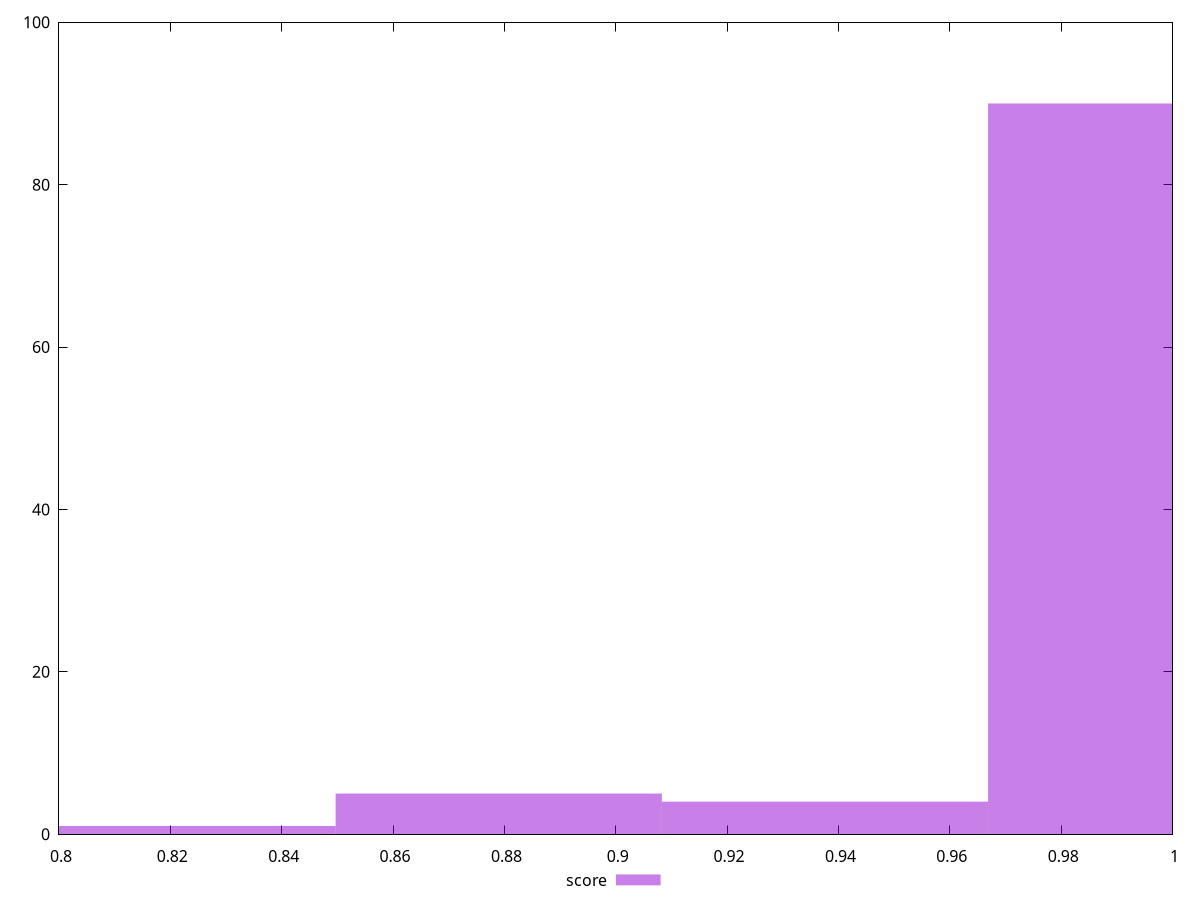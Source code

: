 reset

$score <<EOF
0.9375822101556354 4
0.9961810982903626 90
0.8789833220209081 5
0.820384433886181 1
EOF

set key outside below
set boxwidth 0.05859888813472721
set xrange [0.8:1]
set yrange [0:100]
set trange [0:100]
set style fill transparent solid 0.5 noborder
set terminal svg size 640, 490 enhanced background rgb 'white'
set output "report_00015_2021-02-09T16-11-33.973Z/render-blocking-resources/samples/pages+cached+noadtech+nomedia+nocss/score/histogram.svg"

plot $score title "score" with boxes

reset
